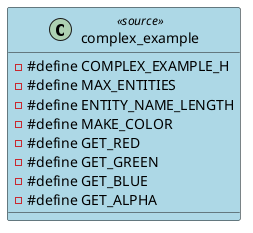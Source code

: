 @startuml complex_example

class "complex_example" as COMPLEX_EXAMPLE <<source>> #LightBlue
{
    - #define COMPLEX_EXAMPLE_H
    - #define MAX_ENTITIES
    - #define ENTITY_NAME_LENGTH
    - #define MAKE_COLOR
    - #define GET_RED
    - #define GET_GREEN
    - #define GET_BLUE
    - #define GET_ALPHA
}


@enduml